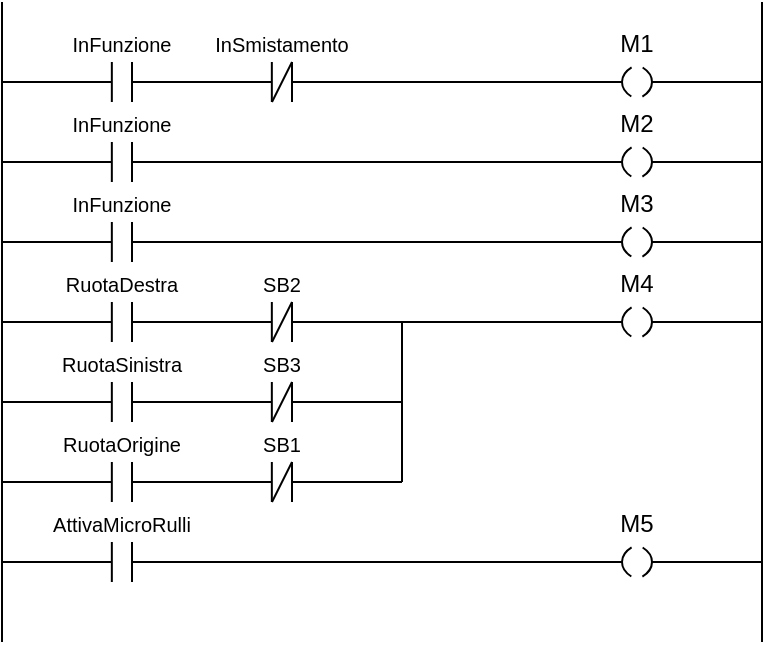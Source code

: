 <mxfile scale="2" border="20" version="24.2.5" type="device">
  <diagram name="Pagina-1" id="3jksIpinWa5mBvmYFMyw">
    <mxGraphModel dx="304" dy="179" grid="1" gridSize="5" guides="1" tooltips="1" connect="1" arrows="1" fold="1" page="1" pageScale="1" pageWidth="827" pageHeight="1169" math="0" shadow="0">
      <root>
        <mxCell id="0" />
        <mxCell id="1" parent="0" />
        <mxCell id="YgRYtaa7pJsk0RgAJNCK-1" value="" style="endArrow=none;html=1;rounded=0;" parent="1" edge="1">
          <mxGeometry width="50" height="50" relative="1" as="geometry">
            <mxPoint x="40" y="360" as="sourcePoint" />
            <mxPoint x="40" y="40" as="targetPoint" />
          </mxGeometry>
        </mxCell>
        <mxCell id="YgRYtaa7pJsk0RgAJNCK-9" value="" style="endArrow=none;html=1;rounded=0;" parent="1" edge="1">
          <mxGeometry width="50" height="50" relative="1" as="geometry">
            <mxPoint x="40" y="120" as="sourcePoint" />
            <mxPoint x="80" y="120" as="targetPoint" />
          </mxGeometry>
        </mxCell>
        <mxCell id="YgRYtaa7pJsk0RgAJNCK-24" value="" style="endArrow=none;html=1;rounded=0;" parent="1" edge="1">
          <mxGeometry width="50" height="50" relative="1" as="geometry">
            <mxPoint x="420" y="360" as="sourcePoint" />
            <mxPoint x="420" y="40" as="targetPoint" />
          </mxGeometry>
        </mxCell>
        <mxCell id="YgRYtaa7pJsk0RgAJNCK-25" value="" style="endArrow=none;html=1;rounded=0;" parent="1" edge="1">
          <mxGeometry width="50" height="50" relative="1" as="geometry">
            <mxPoint x="375" y="80" as="sourcePoint" />
            <mxPoint x="420" y="80" as="targetPoint" />
          </mxGeometry>
        </mxCell>
        <mxCell id="YgRYtaa7pJsk0RgAJNCK-26" value="" style="endArrow=none;html=1;rounded=0;" parent="1" edge="1">
          <mxGeometry width="50" height="50" relative="1" as="geometry">
            <mxPoint x="40" y="80" as="sourcePoint" />
            <mxPoint x="80" y="80" as="targetPoint" />
          </mxGeometry>
        </mxCell>
        <mxCell id="gb2hE5WefPyKML-K0fer-65" value="SB2" style="group;labelPosition=center;verticalLabelPosition=top;align=center;verticalAlign=bottom;fontSize=10;" parent="1" vertex="1" connectable="0">
          <mxGeometry x="160" y="190" width="40" height="20" as="geometry" />
        </mxCell>
        <mxCell id="gb2hE5WefPyKML-K0fer-66" value="" style="endArrow=none;html=1;rounded=0;" parent="gb2hE5WefPyKML-K0fer-65" edge="1">
          <mxGeometry width="50" height="50" relative="1" as="geometry">
            <mxPoint y="10" as="sourcePoint" />
            <mxPoint x="15" y="10" as="targetPoint" />
          </mxGeometry>
        </mxCell>
        <mxCell id="gb2hE5WefPyKML-K0fer-67" value="" style="endArrow=none;html=1;rounded=0;" parent="gb2hE5WefPyKML-K0fer-65" edge="1">
          <mxGeometry width="50" height="50" relative="1" as="geometry">
            <mxPoint x="14.92" as="sourcePoint" />
            <mxPoint x="14.92" y="20" as="targetPoint" />
          </mxGeometry>
        </mxCell>
        <mxCell id="gb2hE5WefPyKML-K0fer-68" value="" style="endArrow=none;html=1;rounded=0;" parent="gb2hE5WefPyKML-K0fer-65" edge="1">
          <mxGeometry width="50" height="50" relative="1" as="geometry">
            <mxPoint x="25" as="sourcePoint" />
            <mxPoint x="25" y="20" as="targetPoint" />
          </mxGeometry>
        </mxCell>
        <mxCell id="gb2hE5WefPyKML-K0fer-69" value="" style="endArrow=none;html=1;rounded=0;" parent="gb2hE5WefPyKML-K0fer-65" edge="1">
          <mxGeometry width="50" height="50" relative="1" as="geometry">
            <mxPoint x="25" y="10" as="sourcePoint" />
            <mxPoint x="40" y="10" as="targetPoint" />
          </mxGeometry>
        </mxCell>
        <mxCell id="gb2hE5WefPyKML-K0fer-70" value="" style="endArrow=none;html=1;rounded=0;" parent="gb2hE5WefPyKML-K0fer-65" edge="1">
          <mxGeometry width="50" height="50" relative="1" as="geometry">
            <mxPoint x="15" y="20" as="sourcePoint" />
            <mxPoint x="25" as="targetPoint" />
          </mxGeometry>
        </mxCell>
        <mxCell id="z6Hrp7nyFzcHLp0yUv2R-16" value="InFunzione" style="group;labelPosition=center;verticalLabelPosition=top;align=center;verticalAlign=bottom;fontSize=10;" vertex="1" connectable="0" parent="1">
          <mxGeometry x="80.0" y="70" width="40" height="20" as="geometry" />
        </mxCell>
        <mxCell id="z6Hrp7nyFzcHLp0yUv2R-17" value="" style="endArrow=none;html=1;rounded=0;" edge="1" parent="z6Hrp7nyFzcHLp0yUv2R-16">
          <mxGeometry width="50" height="50" relative="1" as="geometry">
            <mxPoint y="10" as="sourcePoint" />
            <mxPoint x="15" y="10" as="targetPoint" />
          </mxGeometry>
        </mxCell>
        <mxCell id="z6Hrp7nyFzcHLp0yUv2R-18" value="" style="endArrow=none;html=1;rounded=0;" edge="1" parent="z6Hrp7nyFzcHLp0yUv2R-16">
          <mxGeometry width="50" height="50" relative="1" as="geometry">
            <mxPoint x="14.92" as="sourcePoint" />
            <mxPoint x="14.92" y="20" as="targetPoint" />
          </mxGeometry>
        </mxCell>
        <mxCell id="z6Hrp7nyFzcHLp0yUv2R-19" value="" style="endArrow=none;html=1;rounded=0;" edge="1" parent="z6Hrp7nyFzcHLp0yUv2R-16">
          <mxGeometry width="50" height="50" relative="1" as="geometry">
            <mxPoint x="25" as="sourcePoint" />
            <mxPoint x="25" y="20" as="targetPoint" />
          </mxGeometry>
        </mxCell>
        <mxCell id="z6Hrp7nyFzcHLp0yUv2R-20" value="" style="endArrow=none;html=1;rounded=0;" edge="1" parent="z6Hrp7nyFzcHLp0yUv2R-16">
          <mxGeometry width="50" height="50" relative="1" as="geometry">
            <mxPoint x="25" y="10" as="sourcePoint" />
            <mxPoint x="40" y="10" as="targetPoint" />
          </mxGeometry>
        </mxCell>
        <mxCell id="z6Hrp7nyFzcHLp0yUv2R-23" value="" style="endArrow=none;html=1;rounded=0;" edge="1" parent="1">
          <mxGeometry width="50" height="50" relative="1" as="geometry">
            <mxPoint x="120" y="80" as="sourcePoint" />
            <mxPoint x="160" y="80" as="targetPoint" />
          </mxGeometry>
        </mxCell>
        <mxCell id="z6Hrp7nyFzcHLp0yUv2R-24" value="" style="endArrow=none;html=1;rounded=0;" edge="1" parent="1">
          <mxGeometry width="50" height="50" relative="1" as="geometry">
            <mxPoint x="200" y="80" as="sourcePoint" />
            <mxPoint x="340" y="80" as="targetPoint" />
          </mxGeometry>
        </mxCell>
        <mxCell id="z6Hrp7nyFzcHLp0yUv2R-25" value="InFunzione" style="group;labelPosition=center;verticalLabelPosition=top;align=center;verticalAlign=bottom;fontSize=10;" vertex="1" connectable="0" parent="1">
          <mxGeometry x="80.0" y="110" width="40" height="20" as="geometry" />
        </mxCell>
        <mxCell id="z6Hrp7nyFzcHLp0yUv2R-26" value="" style="endArrow=none;html=1;rounded=0;" edge="1" parent="z6Hrp7nyFzcHLp0yUv2R-25">
          <mxGeometry width="50" height="50" relative="1" as="geometry">
            <mxPoint y="10" as="sourcePoint" />
            <mxPoint x="15" y="10" as="targetPoint" />
          </mxGeometry>
        </mxCell>
        <mxCell id="z6Hrp7nyFzcHLp0yUv2R-27" value="" style="endArrow=none;html=1;rounded=0;" edge="1" parent="z6Hrp7nyFzcHLp0yUv2R-25">
          <mxGeometry width="50" height="50" relative="1" as="geometry">
            <mxPoint x="14.92" as="sourcePoint" />
            <mxPoint x="14.92" y="20" as="targetPoint" />
          </mxGeometry>
        </mxCell>
        <mxCell id="z6Hrp7nyFzcHLp0yUv2R-28" value="" style="endArrow=none;html=1;rounded=0;" edge="1" parent="z6Hrp7nyFzcHLp0yUv2R-25">
          <mxGeometry width="50" height="50" relative="1" as="geometry">
            <mxPoint x="25" as="sourcePoint" />
            <mxPoint x="25" y="20" as="targetPoint" />
          </mxGeometry>
        </mxCell>
        <mxCell id="z6Hrp7nyFzcHLp0yUv2R-29" value="" style="endArrow=none;html=1;rounded=0;" edge="1" parent="z6Hrp7nyFzcHLp0yUv2R-25">
          <mxGeometry width="50" height="50" relative="1" as="geometry">
            <mxPoint x="25" y="10" as="sourcePoint" />
            <mxPoint x="40" y="10" as="targetPoint" />
          </mxGeometry>
        </mxCell>
        <mxCell id="z6Hrp7nyFzcHLp0yUv2R-40" value="" style="endArrow=none;html=1;rounded=0;" edge="1" parent="1">
          <mxGeometry width="50" height="50" relative="1" as="geometry">
            <mxPoint x="120" y="120" as="sourcePoint" />
            <mxPoint x="340" y="120" as="targetPoint" />
          </mxGeometry>
        </mxCell>
        <mxCell id="z6Hrp7nyFzcHLp0yUv2R-41" value="" style="endArrow=none;html=1;rounded=0;" edge="1" parent="1">
          <mxGeometry width="50" height="50" relative="1" as="geometry">
            <mxPoint x="420" y="120" as="sourcePoint" />
            <mxPoint x="375" y="120" as="targetPoint" />
          </mxGeometry>
        </mxCell>
        <mxCell id="z6Hrp7nyFzcHLp0yUv2R-55" value="" style="endArrow=none;html=1;rounded=0;" edge="1" parent="1">
          <mxGeometry width="50" height="50" relative="1" as="geometry">
            <mxPoint x="40" y="160" as="sourcePoint" />
            <mxPoint x="80" y="160" as="targetPoint" />
          </mxGeometry>
        </mxCell>
        <mxCell id="z6Hrp7nyFzcHLp0yUv2R-56" value="InFunzione" style="group;labelPosition=center;verticalLabelPosition=top;align=center;verticalAlign=bottom;fontSize=10;" vertex="1" connectable="0" parent="1">
          <mxGeometry x="80.0" y="150" width="40" height="20" as="geometry" />
        </mxCell>
        <mxCell id="z6Hrp7nyFzcHLp0yUv2R-57" value="" style="endArrow=none;html=1;rounded=0;" edge="1" parent="z6Hrp7nyFzcHLp0yUv2R-56">
          <mxGeometry width="50" height="50" relative="1" as="geometry">
            <mxPoint y="10" as="sourcePoint" />
            <mxPoint x="15" y="10" as="targetPoint" />
          </mxGeometry>
        </mxCell>
        <mxCell id="z6Hrp7nyFzcHLp0yUv2R-58" value="" style="endArrow=none;html=1;rounded=0;" edge="1" parent="z6Hrp7nyFzcHLp0yUv2R-56">
          <mxGeometry width="50" height="50" relative="1" as="geometry">
            <mxPoint x="14.92" as="sourcePoint" />
            <mxPoint x="14.92" y="20" as="targetPoint" />
          </mxGeometry>
        </mxCell>
        <mxCell id="z6Hrp7nyFzcHLp0yUv2R-59" value="" style="endArrow=none;html=1;rounded=0;" edge="1" parent="z6Hrp7nyFzcHLp0yUv2R-56">
          <mxGeometry width="50" height="50" relative="1" as="geometry">
            <mxPoint x="25" as="sourcePoint" />
            <mxPoint x="25" y="20" as="targetPoint" />
          </mxGeometry>
        </mxCell>
        <mxCell id="z6Hrp7nyFzcHLp0yUv2R-60" value="" style="endArrow=none;html=1;rounded=0;" edge="1" parent="z6Hrp7nyFzcHLp0yUv2R-56">
          <mxGeometry width="50" height="50" relative="1" as="geometry">
            <mxPoint x="25" y="10" as="sourcePoint" />
            <mxPoint x="40" y="10" as="targetPoint" />
          </mxGeometry>
        </mxCell>
        <mxCell id="z6Hrp7nyFzcHLp0yUv2R-66" value="" style="endArrow=none;html=1;rounded=0;" edge="1" parent="1">
          <mxGeometry width="50" height="50" relative="1" as="geometry">
            <mxPoint x="120" y="160" as="sourcePoint" />
            <mxPoint x="340" y="160" as="targetPoint" />
          </mxGeometry>
        </mxCell>
        <mxCell id="z6Hrp7nyFzcHLp0yUv2R-67" value="" style="endArrow=none;html=1;rounded=0;" edge="1" parent="1">
          <mxGeometry width="50" height="50" relative="1" as="geometry">
            <mxPoint x="420" y="160" as="sourcePoint" />
            <mxPoint x="375" y="160" as="targetPoint" />
          </mxGeometry>
        </mxCell>
        <mxCell id="z6Hrp7nyFzcHLp0yUv2R-78" value="RuotaDestra" style="group;labelPosition=center;verticalLabelPosition=top;align=center;verticalAlign=bottom;fontSize=10;" vertex="1" connectable="0" parent="1">
          <mxGeometry x="80" y="190" width="40" height="20" as="geometry" />
        </mxCell>
        <mxCell id="z6Hrp7nyFzcHLp0yUv2R-79" value="" style="endArrow=none;html=1;rounded=0;" edge="1" parent="z6Hrp7nyFzcHLp0yUv2R-78">
          <mxGeometry width="50" height="50" relative="1" as="geometry">
            <mxPoint y="10" as="sourcePoint" />
            <mxPoint x="15" y="10" as="targetPoint" />
          </mxGeometry>
        </mxCell>
        <mxCell id="z6Hrp7nyFzcHLp0yUv2R-80" value="" style="endArrow=none;html=1;rounded=0;" edge="1" parent="z6Hrp7nyFzcHLp0yUv2R-78">
          <mxGeometry width="50" height="50" relative="1" as="geometry">
            <mxPoint x="14.92" as="sourcePoint" />
            <mxPoint x="14.92" y="20" as="targetPoint" />
          </mxGeometry>
        </mxCell>
        <mxCell id="z6Hrp7nyFzcHLp0yUv2R-81" value="" style="endArrow=none;html=1;rounded=0;" edge="1" parent="z6Hrp7nyFzcHLp0yUv2R-78">
          <mxGeometry width="50" height="50" relative="1" as="geometry">
            <mxPoint x="25" as="sourcePoint" />
            <mxPoint x="25" y="20" as="targetPoint" />
          </mxGeometry>
        </mxCell>
        <mxCell id="z6Hrp7nyFzcHLp0yUv2R-82" value="" style="endArrow=none;html=1;rounded=0;" edge="1" parent="z6Hrp7nyFzcHLp0yUv2R-78">
          <mxGeometry width="50" height="50" relative="1" as="geometry">
            <mxPoint x="25" y="10" as="sourcePoint" />
            <mxPoint x="40" y="10" as="targetPoint" />
          </mxGeometry>
        </mxCell>
        <mxCell id="z6Hrp7nyFzcHLp0yUv2R-83" value="" style="endArrow=none;html=1;rounded=0;" edge="1" parent="1">
          <mxGeometry width="50" height="50" relative="1" as="geometry">
            <mxPoint x="40" y="200" as="sourcePoint" />
            <mxPoint x="80" y="200" as="targetPoint" />
          </mxGeometry>
        </mxCell>
        <mxCell id="z6Hrp7nyFzcHLp0yUv2R-84" value="InSmistamento" style="group;labelPosition=center;verticalLabelPosition=top;align=center;verticalAlign=bottom;fontSize=10;" vertex="1" connectable="0" parent="1">
          <mxGeometry x="160" y="70" width="40" height="20" as="geometry" />
        </mxCell>
        <mxCell id="z6Hrp7nyFzcHLp0yUv2R-85" value="" style="endArrow=none;html=1;rounded=0;" edge="1" parent="z6Hrp7nyFzcHLp0yUv2R-84">
          <mxGeometry width="50" height="50" relative="1" as="geometry">
            <mxPoint y="10" as="sourcePoint" />
            <mxPoint x="15" y="10" as="targetPoint" />
          </mxGeometry>
        </mxCell>
        <mxCell id="z6Hrp7nyFzcHLp0yUv2R-86" value="" style="endArrow=none;html=1;rounded=0;" edge="1" parent="z6Hrp7nyFzcHLp0yUv2R-84">
          <mxGeometry width="50" height="50" relative="1" as="geometry">
            <mxPoint x="14.92" as="sourcePoint" />
            <mxPoint x="14.92" y="20" as="targetPoint" />
          </mxGeometry>
        </mxCell>
        <mxCell id="z6Hrp7nyFzcHLp0yUv2R-87" value="" style="endArrow=none;html=1;rounded=0;" edge="1" parent="z6Hrp7nyFzcHLp0yUv2R-84">
          <mxGeometry width="50" height="50" relative="1" as="geometry">
            <mxPoint x="25" as="sourcePoint" />
            <mxPoint x="25" y="20" as="targetPoint" />
          </mxGeometry>
        </mxCell>
        <mxCell id="z6Hrp7nyFzcHLp0yUv2R-88" value="" style="endArrow=none;html=1;rounded=0;" edge="1" parent="z6Hrp7nyFzcHLp0yUv2R-84">
          <mxGeometry width="50" height="50" relative="1" as="geometry">
            <mxPoint x="25" y="10" as="sourcePoint" />
            <mxPoint x="40" y="10" as="targetPoint" />
          </mxGeometry>
        </mxCell>
        <mxCell id="z6Hrp7nyFzcHLp0yUv2R-89" value="" style="endArrow=none;html=1;rounded=0;" edge="1" parent="z6Hrp7nyFzcHLp0yUv2R-84">
          <mxGeometry width="50" height="50" relative="1" as="geometry">
            <mxPoint x="15" y="20" as="sourcePoint" />
            <mxPoint x="25" as="targetPoint" />
          </mxGeometry>
        </mxCell>
        <mxCell id="z6Hrp7nyFzcHLp0yUv2R-90" value="" style="endArrow=none;html=1;rounded=0;" edge="1" parent="1">
          <mxGeometry width="50" height="50" relative="1" as="geometry">
            <mxPoint x="120" y="200" as="sourcePoint" />
            <mxPoint x="160" y="200" as="targetPoint" />
          </mxGeometry>
        </mxCell>
        <mxCell id="z6Hrp7nyFzcHLp0yUv2R-96" value="" style="endArrow=none;html=1;rounded=0;" edge="1" parent="1">
          <mxGeometry width="50" height="50" relative="1" as="geometry">
            <mxPoint x="420" y="200" as="sourcePoint" />
            <mxPoint x="375" y="200" as="targetPoint" />
          </mxGeometry>
        </mxCell>
        <mxCell id="z6Hrp7nyFzcHLp0yUv2R-97" value="" style="endArrow=none;html=1;rounded=0;" edge="1" parent="1">
          <mxGeometry width="50" height="50" relative="1" as="geometry">
            <mxPoint x="200" y="200" as="sourcePoint" />
            <mxPoint x="340" y="200" as="targetPoint" />
          </mxGeometry>
        </mxCell>
        <mxCell id="z6Hrp7nyFzcHLp0yUv2R-98" value="SB3" style="group;labelPosition=center;verticalLabelPosition=top;align=center;verticalAlign=bottom;fontSize=10;" vertex="1" connectable="0" parent="1">
          <mxGeometry x="160" y="230" width="40" height="20" as="geometry" />
        </mxCell>
        <mxCell id="z6Hrp7nyFzcHLp0yUv2R-99" value="" style="endArrow=none;html=1;rounded=0;" edge="1" parent="z6Hrp7nyFzcHLp0yUv2R-98">
          <mxGeometry width="50" height="50" relative="1" as="geometry">
            <mxPoint y="10" as="sourcePoint" />
            <mxPoint x="15" y="10" as="targetPoint" />
          </mxGeometry>
        </mxCell>
        <mxCell id="z6Hrp7nyFzcHLp0yUv2R-100" value="" style="endArrow=none;html=1;rounded=0;" edge="1" parent="z6Hrp7nyFzcHLp0yUv2R-98">
          <mxGeometry width="50" height="50" relative="1" as="geometry">
            <mxPoint x="14.92" as="sourcePoint" />
            <mxPoint x="14.92" y="20" as="targetPoint" />
          </mxGeometry>
        </mxCell>
        <mxCell id="z6Hrp7nyFzcHLp0yUv2R-101" value="" style="endArrow=none;html=1;rounded=0;" edge="1" parent="z6Hrp7nyFzcHLp0yUv2R-98">
          <mxGeometry width="50" height="50" relative="1" as="geometry">
            <mxPoint x="25" as="sourcePoint" />
            <mxPoint x="25" y="20" as="targetPoint" />
          </mxGeometry>
        </mxCell>
        <mxCell id="z6Hrp7nyFzcHLp0yUv2R-102" value="" style="endArrow=none;html=1;rounded=0;" edge="1" parent="z6Hrp7nyFzcHLp0yUv2R-98">
          <mxGeometry width="50" height="50" relative="1" as="geometry">
            <mxPoint x="25" y="10" as="sourcePoint" />
            <mxPoint x="40" y="10" as="targetPoint" />
          </mxGeometry>
        </mxCell>
        <mxCell id="z6Hrp7nyFzcHLp0yUv2R-103" value="" style="endArrow=none;html=1;rounded=0;" edge="1" parent="z6Hrp7nyFzcHLp0yUv2R-98">
          <mxGeometry width="50" height="50" relative="1" as="geometry">
            <mxPoint x="15" y="20" as="sourcePoint" />
            <mxPoint x="25" as="targetPoint" />
          </mxGeometry>
        </mxCell>
        <mxCell id="z6Hrp7nyFzcHLp0yUv2R-104" value="RuotaSinistra" style="group;labelPosition=center;verticalLabelPosition=top;align=center;verticalAlign=bottom;fontSize=10;" vertex="1" connectable="0" parent="1">
          <mxGeometry x="80" y="230" width="40" height="20" as="geometry" />
        </mxCell>
        <mxCell id="z6Hrp7nyFzcHLp0yUv2R-105" value="" style="endArrow=none;html=1;rounded=0;" edge="1" parent="z6Hrp7nyFzcHLp0yUv2R-104">
          <mxGeometry width="50" height="50" relative="1" as="geometry">
            <mxPoint y="10" as="sourcePoint" />
            <mxPoint x="15" y="10" as="targetPoint" />
          </mxGeometry>
        </mxCell>
        <mxCell id="z6Hrp7nyFzcHLp0yUv2R-106" value="" style="endArrow=none;html=1;rounded=0;" edge="1" parent="z6Hrp7nyFzcHLp0yUv2R-104">
          <mxGeometry width="50" height="50" relative="1" as="geometry">
            <mxPoint x="14.92" as="sourcePoint" />
            <mxPoint x="14.92" y="20" as="targetPoint" />
          </mxGeometry>
        </mxCell>
        <mxCell id="z6Hrp7nyFzcHLp0yUv2R-107" value="" style="endArrow=none;html=1;rounded=0;" edge="1" parent="z6Hrp7nyFzcHLp0yUv2R-104">
          <mxGeometry width="50" height="50" relative="1" as="geometry">
            <mxPoint x="25" as="sourcePoint" />
            <mxPoint x="25" y="20" as="targetPoint" />
          </mxGeometry>
        </mxCell>
        <mxCell id="z6Hrp7nyFzcHLp0yUv2R-108" value="" style="endArrow=none;html=1;rounded=0;" edge="1" parent="z6Hrp7nyFzcHLp0yUv2R-104">
          <mxGeometry width="50" height="50" relative="1" as="geometry">
            <mxPoint x="25" y="10" as="sourcePoint" />
            <mxPoint x="40" y="10" as="targetPoint" />
          </mxGeometry>
        </mxCell>
        <mxCell id="z6Hrp7nyFzcHLp0yUv2R-109" value="" style="endArrow=none;html=1;rounded=0;" edge="1" parent="1">
          <mxGeometry width="50" height="50" relative="1" as="geometry">
            <mxPoint x="40" y="240" as="sourcePoint" />
            <mxPoint x="80" y="240" as="targetPoint" />
          </mxGeometry>
        </mxCell>
        <mxCell id="z6Hrp7nyFzcHLp0yUv2R-110" value="" style="endArrow=none;html=1;rounded=0;" edge="1" parent="1">
          <mxGeometry width="50" height="50" relative="1" as="geometry">
            <mxPoint x="120" y="240" as="sourcePoint" />
            <mxPoint x="160" y="240" as="targetPoint" />
          </mxGeometry>
        </mxCell>
        <mxCell id="z6Hrp7nyFzcHLp0yUv2R-116" value="" style="endArrow=none;html=1;rounded=0;" edge="1" parent="1">
          <mxGeometry width="50" height="50" relative="1" as="geometry">
            <mxPoint x="200" y="240" as="sourcePoint" />
            <mxPoint x="240" y="240" as="targetPoint" />
          </mxGeometry>
        </mxCell>
        <mxCell id="z6Hrp7nyFzcHLp0yUv2R-118" value="RuotaOrigine" style="group;labelPosition=center;verticalLabelPosition=top;align=center;verticalAlign=bottom;fontSize=10;" vertex="1" connectable="0" parent="1">
          <mxGeometry x="80" y="270" width="40" height="20" as="geometry" />
        </mxCell>
        <mxCell id="z6Hrp7nyFzcHLp0yUv2R-119" value="" style="endArrow=none;html=1;rounded=0;" edge="1" parent="z6Hrp7nyFzcHLp0yUv2R-118">
          <mxGeometry width="50" height="50" relative="1" as="geometry">
            <mxPoint y="10" as="sourcePoint" />
            <mxPoint x="15" y="10" as="targetPoint" />
          </mxGeometry>
        </mxCell>
        <mxCell id="z6Hrp7nyFzcHLp0yUv2R-120" value="" style="endArrow=none;html=1;rounded=0;" edge="1" parent="z6Hrp7nyFzcHLp0yUv2R-118">
          <mxGeometry width="50" height="50" relative="1" as="geometry">
            <mxPoint x="14.92" as="sourcePoint" />
            <mxPoint x="14.92" y="20" as="targetPoint" />
          </mxGeometry>
        </mxCell>
        <mxCell id="z6Hrp7nyFzcHLp0yUv2R-121" value="" style="endArrow=none;html=1;rounded=0;" edge="1" parent="z6Hrp7nyFzcHLp0yUv2R-118">
          <mxGeometry width="50" height="50" relative="1" as="geometry">
            <mxPoint x="25" as="sourcePoint" />
            <mxPoint x="25" y="20" as="targetPoint" />
          </mxGeometry>
        </mxCell>
        <mxCell id="z6Hrp7nyFzcHLp0yUv2R-122" value="" style="endArrow=none;html=1;rounded=0;" edge="1" parent="z6Hrp7nyFzcHLp0yUv2R-118">
          <mxGeometry width="50" height="50" relative="1" as="geometry">
            <mxPoint x="25" y="10" as="sourcePoint" />
            <mxPoint x="40" y="10" as="targetPoint" />
          </mxGeometry>
        </mxCell>
        <mxCell id="z6Hrp7nyFzcHLp0yUv2R-124" value="" style="endArrow=none;html=1;rounded=0;" edge="1" parent="1">
          <mxGeometry width="50" height="50" relative="1" as="geometry">
            <mxPoint x="40" y="280" as="sourcePoint" />
            <mxPoint x="80" y="280" as="targetPoint" />
          </mxGeometry>
        </mxCell>
        <mxCell id="z6Hrp7nyFzcHLp0yUv2R-125" value="SB1" style="group;labelPosition=center;verticalLabelPosition=top;align=center;verticalAlign=bottom;fontSize=10;" vertex="1" connectable="0" parent="1">
          <mxGeometry x="160" y="270" width="40" height="20" as="geometry" />
        </mxCell>
        <mxCell id="z6Hrp7nyFzcHLp0yUv2R-126" value="" style="endArrow=none;html=1;rounded=0;" edge="1" parent="z6Hrp7nyFzcHLp0yUv2R-125">
          <mxGeometry width="50" height="50" relative="1" as="geometry">
            <mxPoint y="10" as="sourcePoint" />
            <mxPoint x="15" y="10" as="targetPoint" />
          </mxGeometry>
        </mxCell>
        <mxCell id="z6Hrp7nyFzcHLp0yUv2R-127" value="" style="endArrow=none;html=1;rounded=0;" edge="1" parent="z6Hrp7nyFzcHLp0yUv2R-125">
          <mxGeometry width="50" height="50" relative="1" as="geometry">
            <mxPoint x="14.92" as="sourcePoint" />
            <mxPoint x="14.92" y="20" as="targetPoint" />
          </mxGeometry>
        </mxCell>
        <mxCell id="z6Hrp7nyFzcHLp0yUv2R-128" value="" style="endArrow=none;html=1;rounded=0;" edge="1" parent="z6Hrp7nyFzcHLp0yUv2R-125">
          <mxGeometry width="50" height="50" relative="1" as="geometry">
            <mxPoint x="25" as="sourcePoint" />
            <mxPoint x="25" y="20" as="targetPoint" />
          </mxGeometry>
        </mxCell>
        <mxCell id="z6Hrp7nyFzcHLp0yUv2R-129" value="" style="endArrow=none;html=1;rounded=0;" edge="1" parent="z6Hrp7nyFzcHLp0yUv2R-125">
          <mxGeometry width="50" height="50" relative="1" as="geometry">
            <mxPoint x="25" y="10" as="sourcePoint" />
            <mxPoint x="40" y="10" as="targetPoint" />
          </mxGeometry>
        </mxCell>
        <mxCell id="z6Hrp7nyFzcHLp0yUv2R-130" value="" style="endArrow=none;html=1;rounded=0;" edge="1" parent="z6Hrp7nyFzcHLp0yUv2R-125">
          <mxGeometry width="50" height="50" relative="1" as="geometry">
            <mxPoint x="15" y="20" as="sourcePoint" />
            <mxPoint x="25" as="targetPoint" />
          </mxGeometry>
        </mxCell>
        <mxCell id="z6Hrp7nyFzcHLp0yUv2R-131" value="" style="endArrow=none;html=1;rounded=0;" edge="1" parent="1">
          <mxGeometry width="50" height="50" relative="1" as="geometry">
            <mxPoint x="120" y="280" as="sourcePoint" />
            <mxPoint x="160" y="280" as="targetPoint" />
          </mxGeometry>
        </mxCell>
        <mxCell id="z6Hrp7nyFzcHLp0yUv2R-138" value="" style="endArrow=none;html=1;rounded=0;" edge="1" parent="1">
          <mxGeometry width="50" height="50" relative="1" as="geometry">
            <mxPoint x="200" y="280" as="sourcePoint" />
            <mxPoint x="240" y="280" as="targetPoint" />
          </mxGeometry>
        </mxCell>
        <mxCell id="z6Hrp7nyFzcHLp0yUv2R-139" value="" style="endArrow=none;html=1;rounded=0;" edge="1" parent="1">
          <mxGeometry width="50" height="50" relative="1" as="geometry">
            <mxPoint x="240" y="200" as="sourcePoint" />
            <mxPoint x="240" y="280" as="targetPoint" />
          </mxGeometry>
        </mxCell>
        <mxCell id="z6Hrp7nyFzcHLp0yUv2R-140" value="AttivaMicroRulli" style="group;labelPosition=center;verticalLabelPosition=top;align=center;verticalAlign=bottom;fontSize=10;" vertex="1" connectable="0" parent="1">
          <mxGeometry x="80" y="310" width="40" height="20" as="geometry" />
        </mxCell>
        <mxCell id="z6Hrp7nyFzcHLp0yUv2R-141" value="" style="endArrow=none;html=1;rounded=0;" edge="1" parent="z6Hrp7nyFzcHLp0yUv2R-140">
          <mxGeometry width="50" height="50" relative="1" as="geometry">
            <mxPoint y="10" as="sourcePoint" />
            <mxPoint x="15" y="10" as="targetPoint" />
          </mxGeometry>
        </mxCell>
        <mxCell id="z6Hrp7nyFzcHLp0yUv2R-142" value="" style="endArrow=none;html=1;rounded=0;" edge="1" parent="z6Hrp7nyFzcHLp0yUv2R-140">
          <mxGeometry width="50" height="50" relative="1" as="geometry">
            <mxPoint x="14.92" as="sourcePoint" />
            <mxPoint x="14.92" y="20" as="targetPoint" />
          </mxGeometry>
        </mxCell>
        <mxCell id="z6Hrp7nyFzcHLp0yUv2R-143" value="" style="endArrow=none;html=1;rounded=0;" edge="1" parent="z6Hrp7nyFzcHLp0yUv2R-140">
          <mxGeometry width="50" height="50" relative="1" as="geometry">
            <mxPoint x="25" as="sourcePoint" />
            <mxPoint x="25" y="20" as="targetPoint" />
          </mxGeometry>
        </mxCell>
        <mxCell id="z6Hrp7nyFzcHLp0yUv2R-144" value="" style="endArrow=none;html=1;rounded=0;" edge="1" parent="z6Hrp7nyFzcHLp0yUv2R-140">
          <mxGeometry width="50" height="50" relative="1" as="geometry">
            <mxPoint x="25" y="10" as="sourcePoint" />
            <mxPoint x="40" y="10" as="targetPoint" />
          </mxGeometry>
        </mxCell>
        <mxCell id="z6Hrp7nyFzcHLp0yUv2R-150" value="" style="endArrow=none;html=1;rounded=0;" edge="1" parent="1">
          <mxGeometry width="50" height="50" relative="1" as="geometry">
            <mxPoint x="40" y="320" as="sourcePoint" />
            <mxPoint x="80" y="320" as="targetPoint" />
          </mxGeometry>
        </mxCell>
        <mxCell id="z6Hrp7nyFzcHLp0yUv2R-151" value="" style="endArrow=none;html=1;rounded=0;" edge="1" parent="1">
          <mxGeometry width="50" height="50" relative="1" as="geometry">
            <mxPoint x="120" y="320" as="sourcePoint" />
            <mxPoint x="340" y="320" as="targetPoint" />
          </mxGeometry>
        </mxCell>
        <mxCell id="z6Hrp7nyFzcHLp0yUv2R-152" value="" style="endArrow=none;html=1;rounded=0;" edge="1" parent="1">
          <mxGeometry width="50" height="50" relative="1" as="geometry">
            <mxPoint x="375" y="320" as="sourcePoint" />
            <mxPoint x="420" y="320" as="targetPoint" />
          </mxGeometry>
        </mxCell>
        <mxCell id="z6Hrp7nyFzcHLp0yUv2R-168" value="M5" style="group;labelPosition=center;verticalLabelPosition=top;align=center;verticalAlign=bottom;" vertex="1" connectable="0" parent="1">
          <mxGeometry x="335" y="310" width="45" height="20" as="geometry" />
        </mxCell>
        <mxCell id="z6Hrp7nyFzcHLp0yUv2R-169" value="" style="verticalLabelPosition=bottom;verticalAlign=top;html=1;shape=mxgraph.basic.arc;startAngle=0.621;endAngle=0.881;" vertex="1" parent="z6Hrp7nyFzcHLp0yUv2R-168">
          <mxGeometry x="15" width="30" height="20" as="geometry" />
        </mxCell>
        <mxCell id="z6Hrp7nyFzcHLp0yUv2R-170" value="" style="verticalLabelPosition=top;verticalAlign=bottom;html=1;shape=mxgraph.basic.arc;startAngle=0.621;endAngle=0.881;rotation=-180;labelPosition=center;align=center;" vertex="1" parent="z6Hrp7nyFzcHLp0yUv2R-168">
          <mxGeometry width="30" height="20" as="geometry" />
        </mxCell>
        <mxCell id="z6Hrp7nyFzcHLp0yUv2R-171" value="" style="endArrow=none;html=1;rounded=0;exitX=0.001;exitY=0.358;exitDx=0;exitDy=0;exitPerimeter=0;" edge="1" parent="z6Hrp7nyFzcHLp0yUv2R-168">
          <mxGeometry width="50" height="50" relative="1" as="geometry">
            <mxPoint x="30" y="9.95" as="sourcePoint" />
            <mxPoint x="40" y="10" as="targetPoint" />
          </mxGeometry>
        </mxCell>
        <mxCell id="z6Hrp7nyFzcHLp0yUv2R-172" value="" style="endArrow=none;html=1;rounded=0;exitX=0.001;exitY=0.358;exitDx=0;exitDy=0;exitPerimeter=0;" edge="1" parent="z6Hrp7nyFzcHLp0yUv2R-168">
          <mxGeometry width="50" height="50" relative="1" as="geometry">
            <mxPoint x="5" y="10" as="sourcePoint" />
            <mxPoint x="15" y="10" as="targetPoint" />
          </mxGeometry>
        </mxCell>
        <mxCell id="z6Hrp7nyFzcHLp0yUv2R-173" value="M4" style="group;labelPosition=center;verticalLabelPosition=top;align=center;verticalAlign=bottom;" vertex="1" connectable="0" parent="1">
          <mxGeometry x="335" y="190" width="45" height="20" as="geometry" />
        </mxCell>
        <mxCell id="z6Hrp7nyFzcHLp0yUv2R-174" value="" style="verticalLabelPosition=bottom;verticalAlign=top;html=1;shape=mxgraph.basic.arc;startAngle=0.621;endAngle=0.881;" vertex="1" parent="z6Hrp7nyFzcHLp0yUv2R-173">
          <mxGeometry x="15" width="30" height="20" as="geometry" />
        </mxCell>
        <mxCell id="z6Hrp7nyFzcHLp0yUv2R-175" value="" style="verticalLabelPosition=top;verticalAlign=bottom;html=1;shape=mxgraph.basic.arc;startAngle=0.621;endAngle=0.881;rotation=-180;labelPosition=center;align=center;" vertex="1" parent="z6Hrp7nyFzcHLp0yUv2R-173">
          <mxGeometry width="30" height="20" as="geometry" />
        </mxCell>
        <mxCell id="z6Hrp7nyFzcHLp0yUv2R-176" value="" style="endArrow=none;html=1;rounded=0;exitX=0.001;exitY=0.358;exitDx=0;exitDy=0;exitPerimeter=0;" edge="1" parent="z6Hrp7nyFzcHLp0yUv2R-173">
          <mxGeometry width="50" height="50" relative="1" as="geometry">
            <mxPoint x="30" y="9.95" as="sourcePoint" />
            <mxPoint x="40" y="10" as="targetPoint" />
          </mxGeometry>
        </mxCell>
        <mxCell id="z6Hrp7nyFzcHLp0yUv2R-177" value="" style="endArrow=none;html=1;rounded=0;exitX=0.001;exitY=0.358;exitDx=0;exitDy=0;exitPerimeter=0;" edge="1" parent="z6Hrp7nyFzcHLp0yUv2R-173">
          <mxGeometry width="50" height="50" relative="1" as="geometry">
            <mxPoint x="5" y="10" as="sourcePoint" />
            <mxPoint x="15" y="10" as="targetPoint" />
          </mxGeometry>
        </mxCell>
        <mxCell id="z6Hrp7nyFzcHLp0yUv2R-179" value="M3" style="group;labelPosition=center;verticalLabelPosition=top;align=center;verticalAlign=bottom;" vertex="1" connectable="0" parent="1">
          <mxGeometry x="335" y="150" width="45" height="20" as="geometry" />
        </mxCell>
        <mxCell id="z6Hrp7nyFzcHLp0yUv2R-180" value="" style="verticalLabelPosition=bottom;verticalAlign=top;html=1;shape=mxgraph.basic.arc;startAngle=0.621;endAngle=0.881;" vertex="1" parent="z6Hrp7nyFzcHLp0yUv2R-179">
          <mxGeometry x="15" width="30" height="20" as="geometry" />
        </mxCell>
        <mxCell id="z6Hrp7nyFzcHLp0yUv2R-181" value="" style="verticalLabelPosition=top;verticalAlign=bottom;html=1;shape=mxgraph.basic.arc;startAngle=0.621;endAngle=0.881;rotation=-180;labelPosition=center;align=center;" vertex="1" parent="z6Hrp7nyFzcHLp0yUv2R-179">
          <mxGeometry width="30" height="20" as="geometry" />
        </mxCell>
        <mxCell id="z6Hrp7nyFzcHLp0yUv2R-182" value="" style="endArrow=none;html=1;rounded=0;exitX=0.001;exitY=0.358;exitDx=0;exitDy=0;exitPerimeter=0;" edge="1" parent="z6Hrp7nyFzcHLp0yUv2R-179">
          <mxGeometry width="50" height="50" relative="1" as="geometry">
            <mxPoint x="30" y="9.95" as="sourcePoint" />
            <mxPoint x="40" y="10" as="targetPoint" />
          </mxGeometry>
        </mxCell>
        <mxCell id="z6Hrp7nyFzcHLp0yUv2R-183" value="" style="endArrow=none;html=1;rounded=0;exitX=0.001;exitY=0.358;exitDx=0;exitDy=0;exitPerimeter=0;" edge="1" parent="z6Hrp7nyFzcHLp0yUv2R-179">
          <mxGeometry width="50" height="50" relative="1" as="geometry">
            <mxPoint x="5" y="10" as="sourcePoint" />
            <mxPoint x="15" y="10" as="targetPoint" />
          </mxGeometry>
        </mxCell>
        <mxCell id="z6Hrp7nyFzcHLp0yUv2R-184" value="M2" style="group;labelPosition=center;verticalLabelPosition=top;align=center;verticalAlign=bottom;" vertex="1" connectable="0" parent="1">
          <mxGeometry x="335" y="110" width="45" height="20" as="geometry" />
        </mxCell>
        <mxCell id="z6Hrp7nyFzcHLp0yUv2R-185" value="" style="verticalLabelPosition=bottom;verticalAlign=top;html=1;shape=mxgraph.basic.arc;startAngle=0.621;endAngle=0.881;" vertex="1" parent="z6Hrp7nyFzcHLp0yUv2R-184">
          <mxGeometry x="15" width="30" height="20" as="geometry" />
        </mxCell>
        <mxCell id="z6Hrp7nyFzcHLp0yUv2R-186" value="" style="verticalLabelPosition=top;verticalAlign=bottom;html=1;shape=mxgraph.basic.arc;startAngle=0.621;endAngle=0.881;rotation=-180;labelPosition=center;align=center;" vertex="1" parent="z6Hrp7nyFzcHLp0yUv2R-184">
          <mxGeometry width="30" height="20" as="geometry" />
        </mxCell>
        <mxCell id="z6Hrp7nyFzcHLp0yUv2R-187" value="" style="endArrow=none;html=1;rounded=0;exitX=0.001;exitY=0.358;exitDx=0;exitDy=0;exitPerimeter=0;" edge="1" parent="z6Hrp7nyFzcHLp0yUv2R-184">
          <mxGeometry width="50" height="50" relative="1" as="geometry">
            <mxPoint x="30" y="9.95" as="sourcePoint" />
            <mxPoint x="40" y="10" as="targetPoint" />
          </mxGeometry>
        </mxCell>
        <mxCell id="z6Hrp7nyFzcHLp0yUv2R-188" value="" style="endArrow=none;html=1;rounded=0;exitX=0.001;exitY=0.358;exitDx=0;exitDy=0;exitPerimeter=0;" edge="1" parent="z6Hrp7nyFzcHLp0yUv2R-184">
          <mxGeometry width="50" height="50" relative="1" as="geometry">
            <mxPoint x="5" y="10" as="sourcePoint" />
            <mxPoint x="15" y="10" as="targetPoint" />
          </mxGeometry>
        </mxCell>
        <mxCell id="z6Hrp7nyFzcHLp0yUv2R-189" value="M1" style="group;labelPosition=center;verticalLabelPosition=top;align=center;verticalAlign=bottom;" vertex="1" connectable="0" parent="1">
          <mxGeometry x="335" y="70" width="45" height="20" as="geometry" />
        </mxCell>
        <mxCell id="z6Hrp7nyFzcHLp0yUv2R-190" value="" style="verticalLabelPosition=bottom;verticalAlign=top;html=1;shape=mxgraph.basic.arc;startAngle=0.621;endAngle=0.881;" vertex="1" parent="z6Hrp7nyFzcHLp0yUv2R-189">
          <mxGeometry x="15" width="30" height="20" as="geometry" />
        </mxCell>
        <mxCell id="z6Hrp7nyFzcHLp0yUv2R-191" value="" style="verticalLabelPosition=top;verticalAlign=bottom;html=1;shape=mxgraph.basic.arc;startAngle=0.621;endAngle=0.881;rotation=-180;labelPosition=center;align=center;" vertex="1" parent="z6Hrp7nyFzcHLp0yUv2R-189">
          <mxGeometry width="30" height="20" as="geometry" />
        </mxCell>
        <mxCell id="z6Hrp7nyFzcHLp0yUv2R-192" value="" style="endArrow=none;html=1;rounded=0;exitX=0.001;exitY=0.358;exitDx=0;exitDy=0;exitPerimeter=0;" edge="1" parent="z6Hrp7nyFzcHLp0yUv2R-189">
          <mxGeometry width="50" height="50" relative="1" as="geometry">
            <mxPoint x="30" y="9.95" as="sourcePoint" />
            <mxPoint x="40" y="10" as="targetPoint" />
          </mxGeometry>
        </mxCell>
        <mxCell id="z6Hrp7nyFzcHLp0yUv2R-193" value="" style="endArrow=none;html=1;rounded=0;exitX=0.001;exitY=0.358;exitDx=0;exitDy=0;exitPerimeter=0;" edge="1" parent="z6Hrp7nyFzcHLp0yUv2R-189">
          <mxGeometry width="50" height="50" relative="1" as="geometry">
            <mxPoint x="5" y="10" as="sourcePoint" />
            <mxPoint x="15" y="10" as="targetPoint" />
          </mxGeometry>
        </mxCell>
      </root>
    </mxGraphModel>
  </diagram>
</mxfile>
